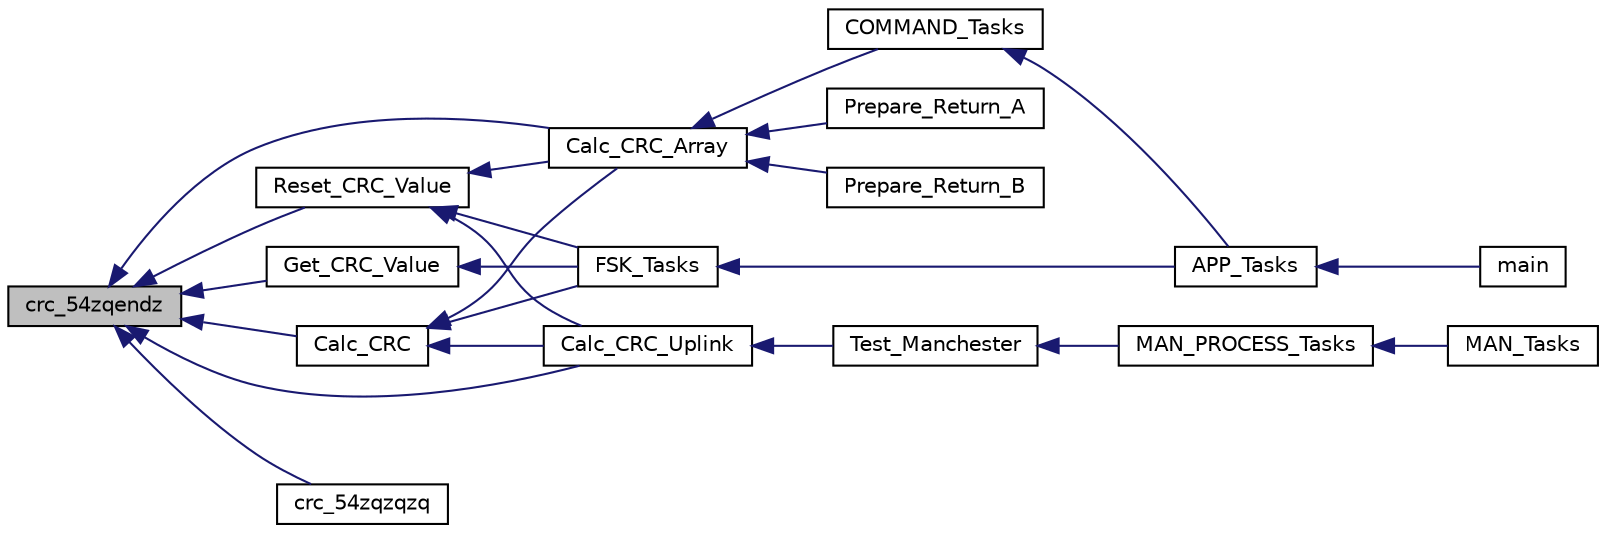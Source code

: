 digraph "crc_54zqendz"
{
  edge [fontname="Helvetica",fontsize="10",labelfontname="Helvetica",labelfontsize="10"];
  node [fontname="Helvetica",fontsize="10",shape=record];
  rankdir="LR";
  Node45 [label="crc_54zqendz",height=0.2,width=0.4,color="black", fillcolor="grey75", style="filled", fontcolor="black"];
  Node45 -> Node46 [dir="back",color="midnightblue",fontsize="10",style="solid",fontname="Helvetica"];
  Node46 [label="Calc_CRC",height=0.2,width=0.4,color="black", fillcolor="white", style="filled",URL="$inszt__crc_8c.html#a3f4c9feb62eaa95075ecd7d916e34ed1"];
  Node46 -> Node47 [dir="back",color="midnightblue",fontsize="10",style="solid",fontname="Helvetica"];
  Node47 [label="Calc_CRC_Array",height=0.2,width=0.4,color="black", fillcolor="white", style="filled",URL="$inszt__crc_8c.html#ad52062411721def378a9750434efabe7"];
  Node47 -> Node48 [dir="back",color="midnightblue",fontsize="10",style="solid",fontname="Helvetica"];
  Node48 [label="COMMAND_Tasks",height=0.2,width=0.4,color="black", fillcolor="white", style="filled",URL="$inszt__commands_8c.html#a18253442833a6f9dcc1031492524596c"];
  Node48 -> Node49 [dir="back",color="midnightblue",fontsize="10",style="solid",fontname="Helvetica"];
  Node49 [label="APP_Tasks",height=0.2,width=0.4,color="black", fillcolor="white", style="filled",URL="$inszt__app_8c.html#a859aee46b660cfee47cfd45ce08f6862"];
  Node49 -> Node50 [dir="back",color="midnightblue",fontsize="10",style="solid",fontname="Helvetica"];
  Node50 [label="main",height=0.2,width=0.4,color="black", fillcolor="white", style="filled",URL="$inszt__main_8c.html#a840291bc02cba5474a4cb46a9b9566fe"];
  Node47 -> Node51 [dir="back",color="midnightblue",fontsize="10",style="solid",fontname="Helvetica"];
  Node51 [label="Prepare_Return_A",height=0.2,width=0.4,color="black", fillcolor="white", style="filled",URL="$statusst_8h.html#a0e9c19489da0b2f35029d786831aba98"];
  Node47 -> Node52 [dir="back",color="midnightblue",fontsize="10",style="solid",fontname="Helvetica"];
  Node52 [label="Prepare_Return_B",height=0.2,width=0.4,color="black", fillcolor="white", style="filled",URL="$statusst_8h.html#ab840ab8e52cac36008d83ff62f7124ca"];
  Node46 -> Node53 [dir="back",color="midnightblue",fontsize="10",style="solid",fontname="Helvetica"];
  Node53 [label="Calc_CRC_Uplink",height=0.2,width=0.4,color="black", fillcolor="white", style="filled",URL="$inszt__crc_8c.html#a3986e22036b3b68348435b4d7e381429"];
  Node53 -> Node54 [dir="back",color="midnightblue",fontsize="10",style="solid",fontname="Helvetica"];
  Node54 [label="Test_Manchester",height=0.2,width=0.4,color="black", fillcolor="white", style="filled",URL="$inszt__man_8c.html#a58180a4bddf2eb82b49ce86257a95346"];
  Node54 -> Node55 [dir="back",color="midnightblue",fontsize="10",style="solid",fontname="Helvetica"];
  Node55 [label="MAN_PROCESS_Tasks",height=0.2,width=0.4,color="black", fillcolor="white", style="filled",URL="$inszt__man_8c.html#a48e348dab43f9719d4c7f62dcdc91ccf"];
  Node55 -> Node56 [dir="back",color="midnightblue",fontsize="10",style="solid",fontname="Helvetica"];
  Node56 [label="MAN_Tasks",height=0.2,width=0.4,color="black", fillcolor="white", style="filled",URL="$man_8h.html#aee1e768706fd21921cca7b874ff4f232"];
  Node46 -> Node57 [dir="back",color="midnightblue",fontsize="10",style="solid",fontname="Helvetica"];
  Node57 [label="FSK_Tasks",height=0.2,width=0.4,color="black", fillcolor="white", style="filled",URL="$inszt__fsk_8c.html#a86e42784b2bc0d852d28898161103760"];
  Node57 -> Node49 [dir="back",color="midnightblue",fontsize="10",style="solid",fontname="Helvetica"];
  Node45 -> Node47 [dir="back",color="midnightblue",fontsize="10",style="solid",fontname="Helvetica"];
  Node45 -> Node53 [dir="back",color="midnightblue",fontsize="10",style="solid",fontname="Helvetica"];
  Node45 -> Node58 [dir="back",color="midnightblue",fontsize="10",style="solid",fontname="Helvetica"];
  Node58 [label="crc_54zqzqzq",height=0.2,width=0.4,color="black", fillcolor="white", style="filled",URL="$inszt__crc_8c.html#a6ee915b24ff2609a0f507808a1678fc8"];
  Node45 -> Node59 [dir="back",color="midnightblue",fontsize="10",style="solid",fontname="Helvetica"];
  Node59 [label="Get_CRC_Value",height=0.2,width=0.4,color="black", fillcolor="white", style="filled",URL="$inszt__crc_8c.html#a838fb25ccd512ffde8fd5add30b78ae3"];
  Node59 -> Node57 [dir="back",color="midnightblue",fontsize="10",style="solid",fontname="Helvetica"];
  Node45 -> Node60 [dir="back",color="midnightblue",fontsize="10",style="solid",fontname="Helvetica"];
  Node60 [label="Reset_CRC_Value",height=0.2,width=0.4,color="black", fillcolor="white", style="filled",URL="$inszt__crc_8c.html#aab7639fa6129bf18bb19add215d334b9"];
  Node60 -> Node47 [dir="back",color="midnightblue",fontsize="10",style="solid",fontname="Helvetica"];
  Node60 -> Node53 [dir="back",color="midnightblue",fontsize="10",style="solid",fontname="Helvetica"];
  Node60 -> Node57 [dir="back",color="midnightblue",fontsize="10",style="solid",fontname="Helvetica"];
}
